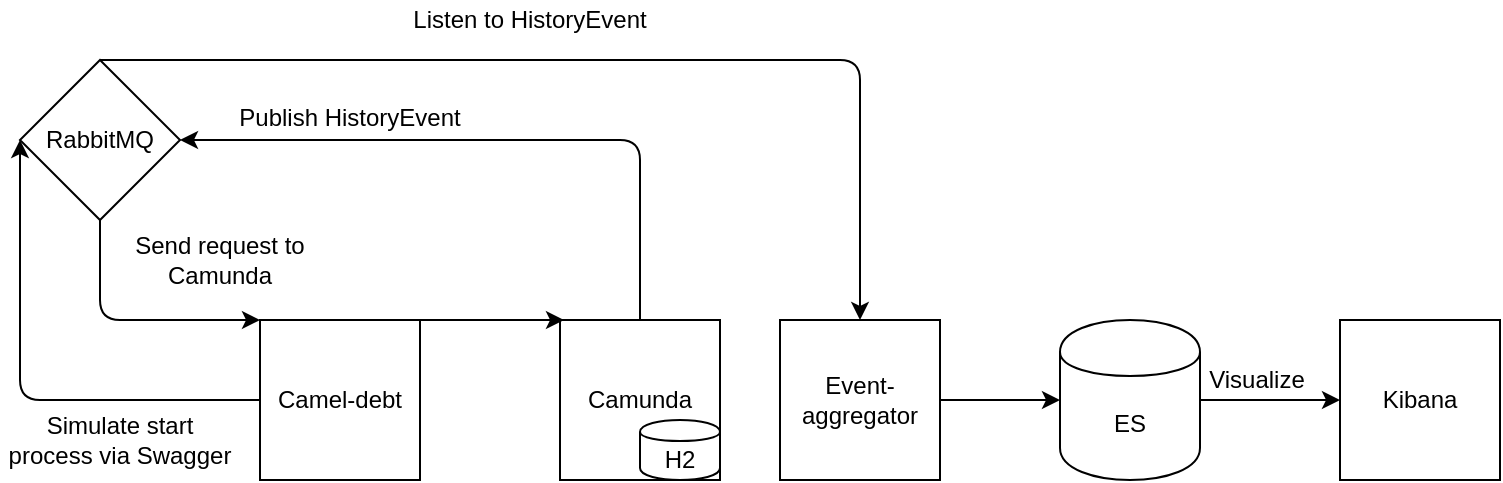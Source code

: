 <mxfile version="10.9.7" type="device"><diagram id="OpeZ8jeBto5RnhPKsGH9" name="Page-1"><mxGraphModel dx="1504" dy="1854" grid="1" gridSize="10" guides="1" tooltips="1" connect="1" arrows="1" fold="1" page="1" pageScale="1" pageWidth="827" pageHeight="1169" math="0" shadow="0"><root><mxCell id="0"/><mxCell id="1" parent="0"/><mxCell id="TSexGbmEpwZh_qv0gwYS-1" value="Camel-debt" style="whiteSpace=wrap;html=1;aspect=fixed;" vertex="1" parent="1"><mxGeometry x="200" y="120" width="80" height="80" as="geometry"/></mxCell><mxCell id="TSexGbmEpwZh_qv0gwYS-2" value="Camunda" style="whiteSpace=wrap;html=1;aspect=fixed;" vertex="1" parent="1"><mxGeometry x="350" y="120" width="80" height="80" as="geometry"/></mxCell><mxCell id="TSexGbmEpwZh_qv0gwYS-3" value="RabbitMQ" style="rhombus;whiteSpace=wrap;html=1;" vertex="1" parent="1"><mxGeometry x="80" y="-10" width="80" height="80" as="geometry"/></mxCell><mxCell id="TSexGbmEpwZh_qv0gwYS-4" value="Event-aggregator" style="whiteSpace=wrap;html=1;aspect=fixed;" vertex="1" parent="1"><mxGeometry x="460" y="120" width="80" height="80" as="geometry"/></mxCell><mxCell id="TSexGbmEpwZh_qv0gwYS-5" value="" style="endArrow=classic;html=1;entryX=0;entryY=0.5;entryDx=0;entryDy=0;exitX=0;exitY=0.5;exitDx=0;exitDy=0;" edge="1" parent="1" source="TSexGbmEpwZh_qv0gwYS-1" target="TSexGbmEpwZh_qv0gwYS-3"><mxGeometry width="50" height="50" relative="1" as="geometry"><mxPoint x="300" y="160" as="sourcePoint"/><mxPoint x="170" y="220" as="targetPoint"/><Array as="points"><mxPoint x="80" y="160"/></Array></mxGeometry></mxCell><mxCell id="TSexGbmEpwZh_qv0gwYS-6" value="Simulate start process via Swagger" style="text;html=1;strokeColor=none;fillColor=none;align=center;verticalAlign=middle;whiteSpace=wrap;rounded=0;" vertex="1" parent="1"><mxGeometry x="70" y="170" width="120" height="20" as="geometry"/></mxCell><mxCell id="TSexGbmEpwZh_qv0gwYS-8" value="" style="endArrow=classic;html=1;exitX=0.5;exitY=1;exitDx=0;exitDy=0;" edge="1" parent="1" source="TSexGbmEpwZh_qv0gwYS-3"><mxGeometry width="50" height="50" relative="1" as="geometry"><mxPoint x="70" y="270" as="sourcePoint"/><mxPoint x="200" y="120" as="targetPoint"/><Array as="points"><mxPoint x="120" y="120"/></Array></mxGeometry></mxCell><mxCell id="TSexGbmEpwZh_qv0gwYS-9" value="Send request to Camunda" style="text;html=1;strokeColor=none;fillColor=none;align=center;verticalAlign=middle;whiteSpace=wrap;rounded=0;" vertex="1" parent="1"><mxGeometry x="130" y="80" width="100" height="20" as="geometry"/></mxCell><mxCell id="TSexGbmEpwZh_qv0gwYS-10" value="" style="endArrow=classic;html=1;exitX=0.995;exitY=0;exitDx=0;exitDy=0;exitPerimeter=0;entryX=0.025;entryY=0;entryDx=0;entryDy=0;entryPerimeter=0;" edge="1" parent="1" source="TSexGbmEpwZh_qv0gwYS-1" target="TSexGbmEpwZh_qv0gwYS-2"><mxGeometry width="50" height="50" relative="1" as="geometry"><mxPoint x="283" y="120" as="sourcePoint"/><mxPoint x="352" y="123" as="targetPoint"/></mxGeometry></mxCell><mxCell id="TSexGbmEpwZh_qv0gwYS-11" value="H2" style="shape=cylinder;whiteSpace=wrap;html=1;boundedLbl=1;backgroundOutline=1;" vertex="1" parent="1"><mxGeometry x="390" y="170" width="40" height="30" as="geometry"/></mxCell><mxCell id="TSexGbmEpwZh_qv0gwYS-19" value="ES" style="shape=cylinder;whiteSpace=wrap;html=1;boundedLbl=1;backgroundOutline=1;" vertex="1" parent="1"><mxGeometry x="600" y="120" width="70" height="80" as="geometry"/></mxCell><mxCell id="TSexGbmEpwZh_qv0gwYS-20" value="" style="endArrow=classic;html=1;entryX=1;entryY=0.5;entryDx=0;entryDy=0;exitX=0.5;exitY=0;exitDx=0;exitDy=0;" edge="1" parent="1" source="TSexGbmEpwZh_qv0gwYS-2" target="TSexGbmEpwZh_qv0gwYS-3"><mxGeometry width="50" height="50" relative="1" as="geometry"><mxPoint x="70" y="270" as="sourcePoint"/><mxPoint x="120" y="220" as="targetPoint"/><Array as="points"><mxPoint x="390" y="30"/></Array></mxGeometry></mxCell><mxCell id="TSexGbmEpwZh_qv0gwYS-21" value="Publish HistoryEvent" style="text;html=1;strokeColor=none;fillColor=none;align=center;verticalAlign=middle;whiteSpace=wrap;rounded=0;" vertex="1" parent="1"><mxGeometry x="180" y="9" width="130" height="20" as="geometry"/></mxCell><mxCell id="TSexGbmEpwZh_qv0gwYS-23" value="Listen to HistoryEvent" style="text;html=1;strokeColor=none;fillColor=none;align=center;verticalAlign=middle;whiteSpace=wrap;rounded=0;" vertex="1" parent="1"><mxGeometry x="270" y="-40" width="130" height="20" as="geometry"/></mxCell><mxCell id="TSexGbmEpwZh_qv0gwYS-24" value="" style="endArrow=classic;html=1;entryX=0.5;entryY=0;entryDx=0;entryDy=0;exitX=0.5;exitY=0;exitDx=0;exitDy=0;" edge="1" parent="1" source="TSexGbmEpwZh_qv0gwYS-3" target="TSexGbmEpwZh_qv0gwYS-4"><mxGeometry width="50" height="50" relative="1" as="geometry"><mxPoint x="70" y="370" as="sourcePoint"/><mxPoint x="120" y="320" as="targetPoint"/><Array as="points"><mxPoint x="500" y="-10"/></Array></mxGeometry></mxCell><mxCell id="TSexGbmEpwZh_qv0gwYS-25" value="" style="endArrow=classic;html=1;exitX=1;exitY=0.5;exitDx=0;exitDy=0;entryX=0;entryY=0.5;entryDx=0;entryDy=0;" edge="1" parent="1" source="TSexGbmEpwZh_qv0gwYS-4" target="TSexGbmEpwZh_qv0gwYS-19"><mxGeometry width="50" height="50" relative="1" as="geometry"><mxPoint x="70" y="370" as="sourcePoint"/><mxPoint x="600" y="162" as="targetPoint"/></mxGeometry></mxCell><mxCell id="TSexGbmEpwZh_qv0gwYS-28" value="" style="endArrow=classic;html=1;exitX=1;exitY=0.5;exitDx=0;exitDy=0;" edge="1" parent="1" source="TSexGbmEpwZh_qv0gwYS-19"><mxGeometry width="50" height="50" relative="1" as="geometry"><mxPoint x="70" y="270" as="sourcePoint"/><mxPoint x="740" y="160" as="targetPoint"/></mxGeometry></mxCell><mxCell id="TSexGbmEpwZh_qv0gwYS-29" value="Visualize" style="text;html=1;resizable=0;points=[];align=center;verticalAlign=middle;labelBackgroundColor=#ffffff;" vertex="1" connectable="0" parent="TSexGbmEpwZh_qv0gwYS-28"><mxGeometry x="-0.582" y="1" relative="1" as="geometry"><mxPoint x="13.5" y="-9" as="offset"/></mxGeometry></mxCell><mxCell id="TSexGbmEpwZh_qv0gwYS-30" value="Kibana" style="whiteSpace=wrap;html=1;aspect=fixed;" vertex="1" parent="1"><mxGeometry x="740" y="120" width="80" height="80" as="geometry"/></mxCell></root></mxGraphModel></diagram></mxfile>
